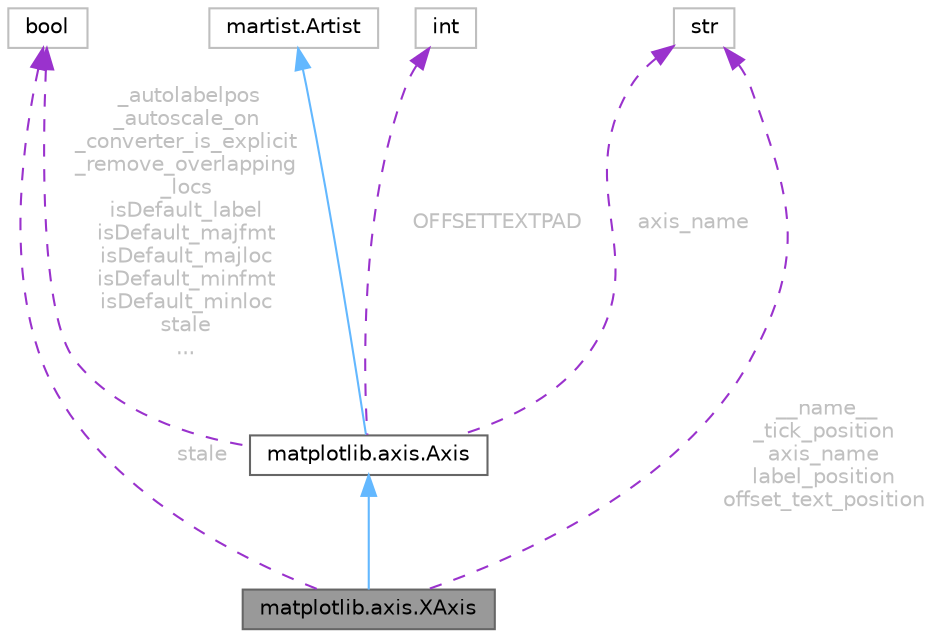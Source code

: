 digraph "matplotlib.axis.XAxis"
{
 // LATEX_PDF_SIZE
  bgcolor="transparent";
  edge [fontname=Helvetica,fontsize=10,labelfontname=Helvetica,labelfontsize=10];
  node [fontname=Helvetica,fontsize=10,shape=box,height=0.2,width=0.4];
  Node1 [id="Node000001",label="matplotlib.axis.XAxis",height=0.2,width=0.4,color="gray40", fillcolor="grey60", style="filled", fontcolor="black",tooltip=" "];
  Node2 -> Node1 [id="edge8_Node000001_Node000002",dir="back",color="steelblue1",style="solid",tooltip=" "];
  Node2 [id="Node000002",label="matplotlib.axis.Axis",height=0.2,width=0.4,color="gray40", fillcolor="white", style="filled",URL="$d0/de0/classmatplotlib_1_1axis_1_1Axis.html",tooltip=" "];
  Node3 -> Node2 [id="edge9_Node000002_Node000003",dir="back",color="steelblue1",style="solid",tooltip=" "];
  Node3 [id="Node000003",label="martist.Artist",height=0.2,width=0.4,color="grey75", fillcolor="white", style="filled",tooltip=" "];
  Node4 -> Node2 [id="edge10_Node000002_Node000004",dir="back",color="darkorchid3",style="dashed",tooltip=" ",label=" OFFSETTEXTPAD",fontcolor="grey" ];
  Node4 [id="Node000004",label="int",height=0.2,width=0.4,color="grey75", fillcolor="white", style="filled",tooltip=" "];
  Node5 -> Node2 [id="edge11_Node000002_Node000005",dir="back",color="darkorchid3",style="dashed",tooltip=" ",label=" _autolabelpos\n_autoscale_on\n_converter_is_explicit\n_remove_overlapping\l_locs\nisDefault_label\nisDefault_majfmt\nisDefault_majloc\nisDefault_minfmt\nisDefault_minloc\nstale\n...",fontcolor="grey" ];
  Node5 [id="Node000005",label="bool",height=0.2,width=0.4,color="grey75", fillcolor="white", style="filled",tooltip=" "];
  Node6 -> Node2 [id="edge12_Node000002_Node000006",dir="back",color="darkorchid3",style="dashed",tooltip=" ",label=" axis_name",fontcolor="grey" ];
  Node6 [id="Node000006",label="str",height=0.2,width=0.4,color="grey75", fillcolor="white", style="filled",tooltip=" "];
  Node6 -> Node1 [id="edge13_Node000001_Node000006",dir="back",color="darkorchid3",style="dashed",tooltip=" ",label=" __name__\n_tick_position\naxis_name\nlabel_position\noffset_text_position",fontcolor="grey" ];
  Node5 -> Node1 [id="edge14_Node000001_Node000005",dir="back",color="darkorchid3",style="dashed",tooltip=" ",label=" stale",fontcolor="grey" ];
}
